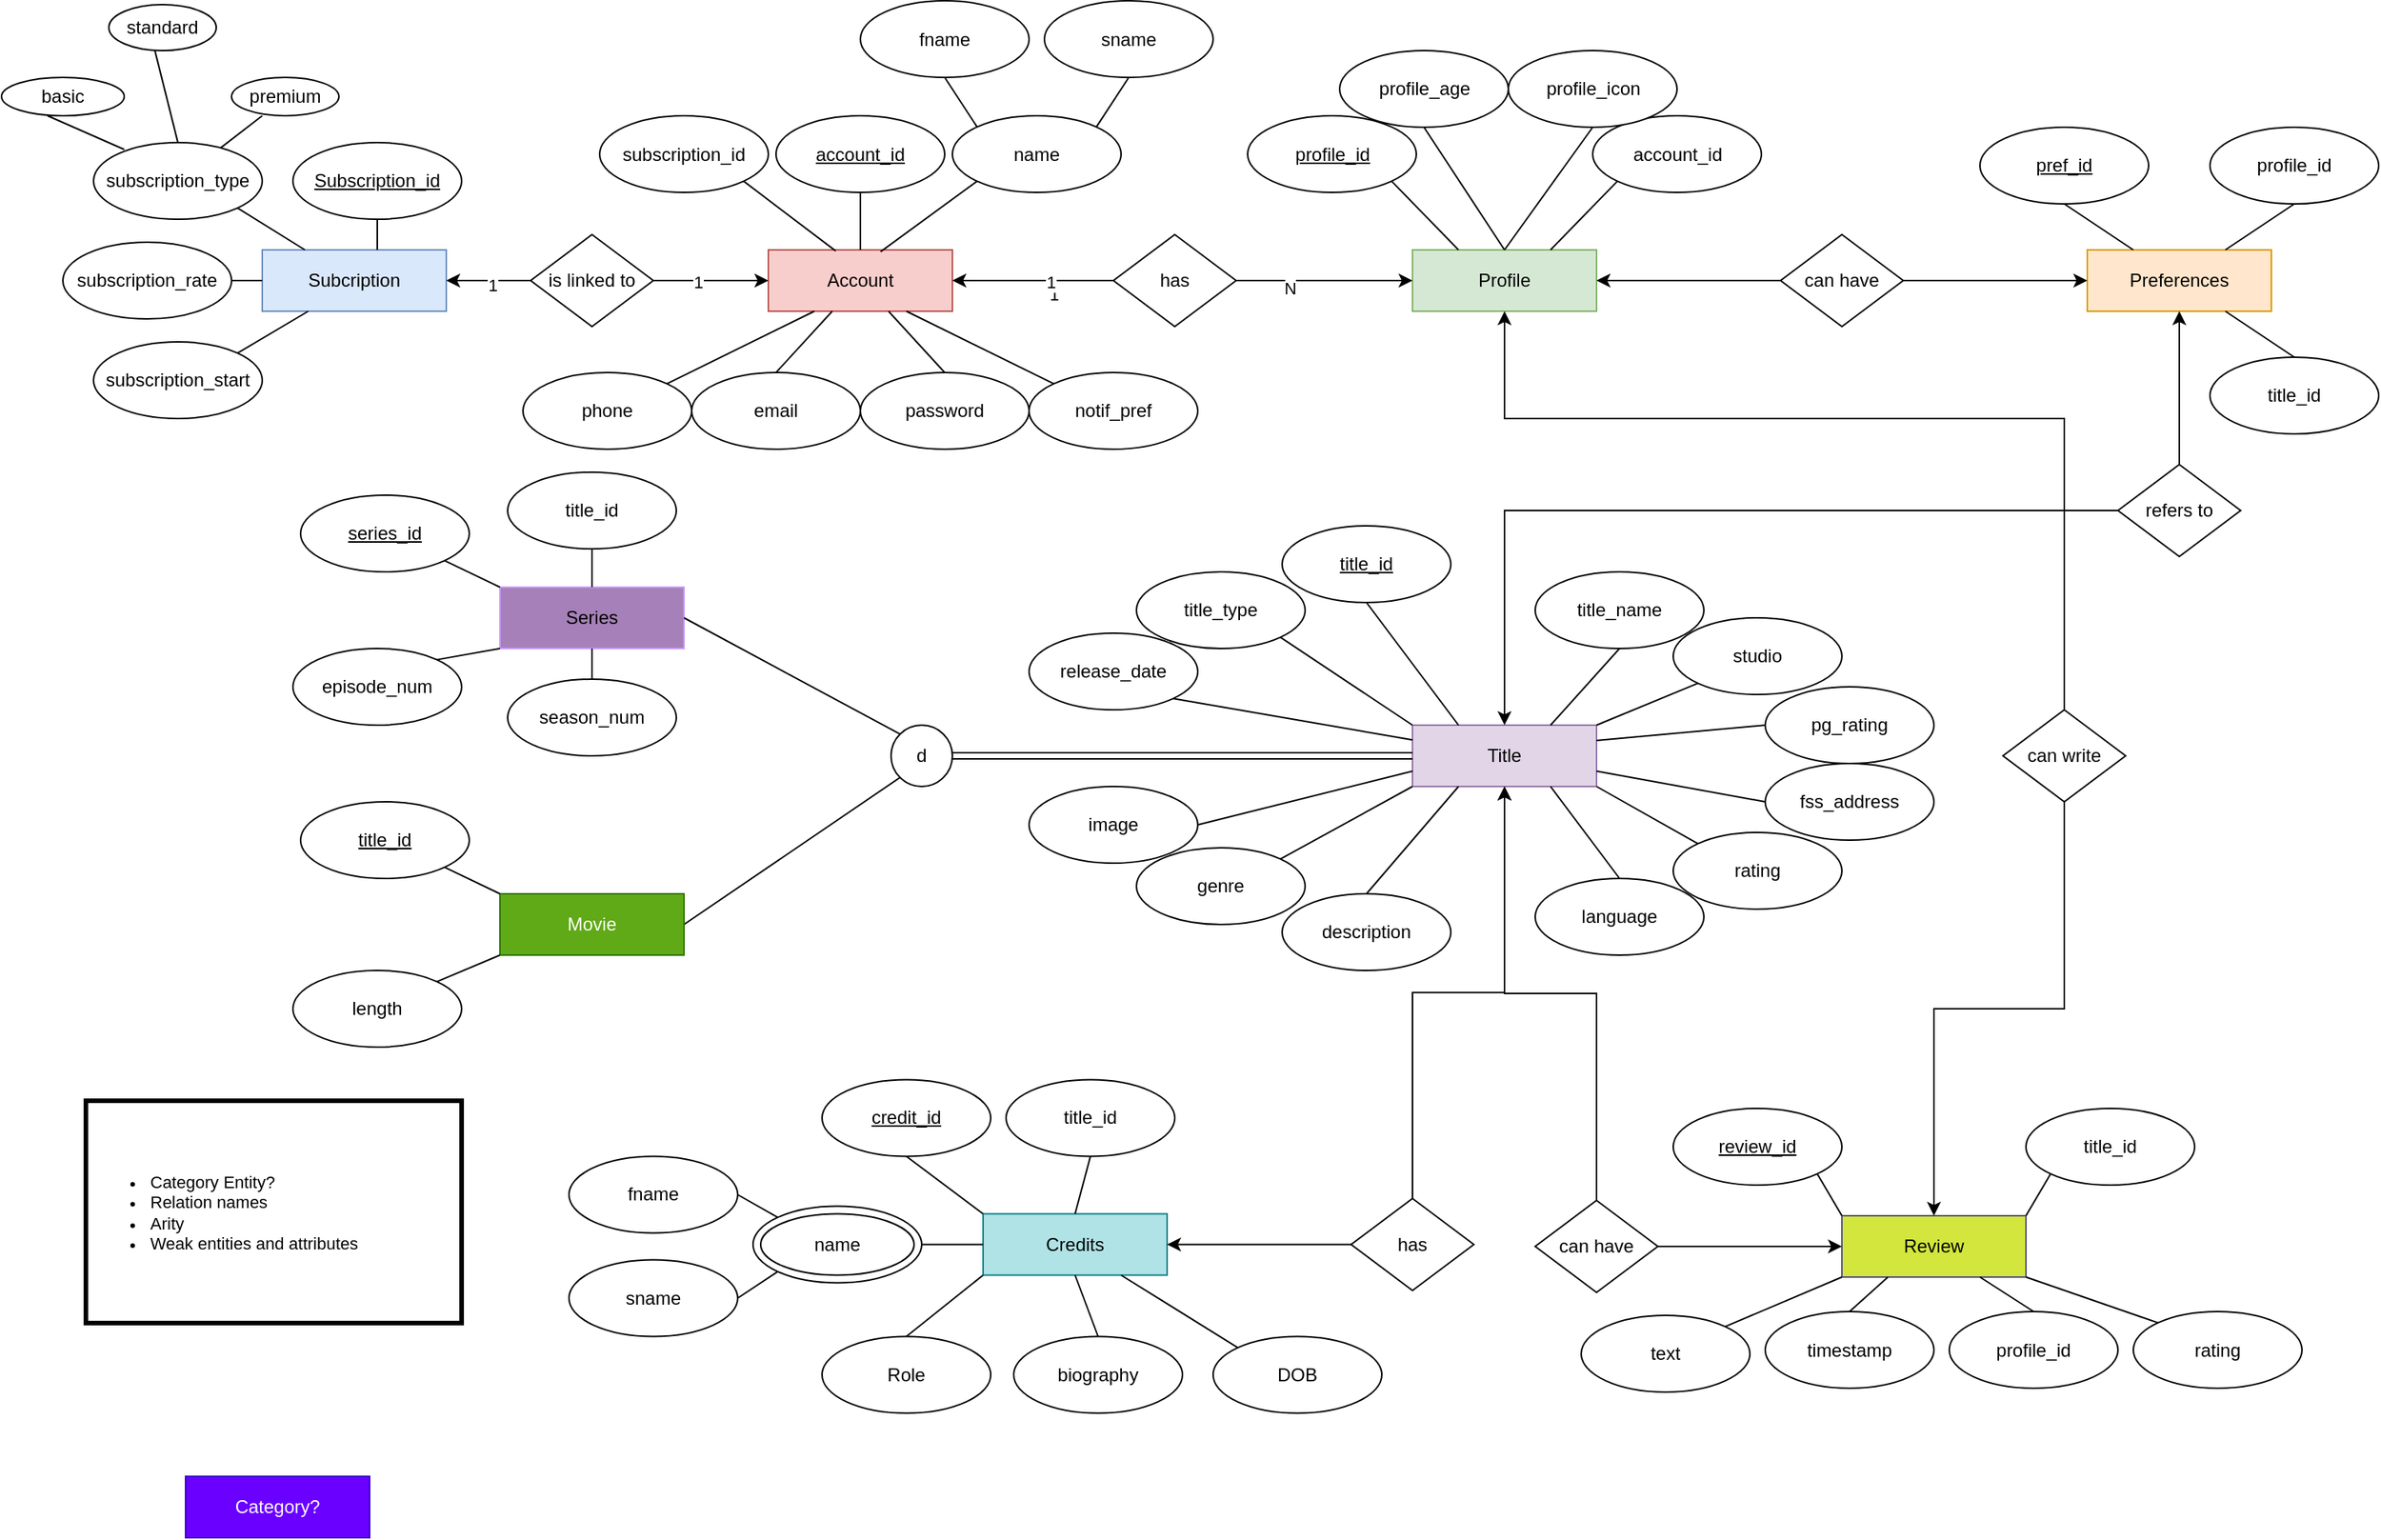 <mxfile version="24.4.0" type="github">
  <diagram id="R2lEEEUBdFMjLlhIrx00" name="Page-1">
    <mxGraphModel dx="2068" dy="892" grid="1" gridSize="10" guides="1" tooltips="1" connect="1" arrows="1" fold="1" page="1" pageScale="1" pageWidth="850" pageHeight="1100" math="0" shadow="0" extFonts="Permanent Marker^https://fonts.googleapis.com/css?family=Permanent+Marker">
      <root>
        <mxCell id="0" />
        <mxCell id="1" parent="0" />
        <mxCell id="BXfX2sPfwJoqlkLl3I13-1" value="Subcription" style="rounded=0;whiteSpace=wrap;html=1;fillColor=#dae8fc;strokeColor=#6c8ebf;" parent="1" vertex="1">
          <mxGeometry x="170" y="190" width="120" height="40" as="geometry" />
        </mxCell>
        <mxCell id="BXfX2sPfwJoqlkLl3I13-2" value="Account" style="rounded=0;whiteSpace=wrap;html=1;fillColor=#f8cecc;strokeColor=#b85450;" parent="1" vertex="1">
          <mxGeometry x="500" y="190" width="120" height="40" as="geometry" />
        </mxCell>
        <mxCell id="BXfX2sPfwJoqlkLl3I13-3" value="Profile" style="whiteSpace=wrap;html=1;fillColor=#d5e8d4;strokeColor=#82b366;" parent="1" vertex="1">
          <mxGeometry x="920" y="190" width="120" height="40" as="geometry" />
        </mxCell>
        <mxCell id="BXfX2sPfwJoqlkLl3I13-4" value="Preferences" style="whiteSpace=wrap;html=1;fillColor=#ffe6cc;strokeColor=#d79b00;" parent="1" vertex="1">
          <mxGeometry x="1360" y="190" width="120" height="40" as="geometry" />
        </mxCell>
        <mxCell id="BXfX2sPfwJoqlkLl3I13-5" value="Title" style="whiteSpace=wrap;html=1;fillColor=#e1d5e7;strokeColor=#9673a6;" parent="1" vertex="1">
          <mxGeometry x="920" y="500" width="120" height="40" as="geometry" />
        </mxCell>
        <mxCell id="ndwgXnCIKZq1DW0BV6WI-14" style="edgeStyle=none;rounded=0;orthogonalLoop=1;jettySize=auto;html=1;exitX=1;exitY=0.5;exitDx=0;exitDy=0;entryX=0;entryY=1;entryDx=0;entryDy=0;strokeColor=default;align=center;verticalAlign=middle;fontFamily=Helvetica;fontSize=11;fontColor=default;labelBackgroundColor=default;endArrow=none;endFill=0;" parent="1" source="BXfX2sPfwJoqlkLl3I13-6" target="ndwgXnCIKZq1DW0BV6WI-3" edge="1">
          <mxGeometry relative="1" as="geometry" />
        </mxCell>
        <mxCell id="BXfX2sPfwJoqlkLl3I13-6" value="Movie" style="whiteSpace=wrap;html=1;fillColor=#60a917;strokeColor=#2D7600;fontColor=#ffffff;" parent="1" vertex="1">
          <mxGeometry x="325" y="610" width="120" height="40" as="geometry" />
        </mxCell>
        <mxCell id="BXfX2sPfwJoqlkLl3I13-7" value="Series" style="whiteSpace=wrap;html=1;fillColor=#A680B8;strokeColor=#CC99FF;" parent="1" vertex="1">
          <mxGeometry x="325" y="410" width="120" height="40" as="geometry" />
        </mxCell>
        <mxCell id="BXfX2sPfwJoqlkLl3I13-8" value="&lt;u&gt;Subscription_id&lt;/u&gt;" style="ellipse;whiteSpace=wrap;html=1;" parent="1" vertex="1">
          <mxGeometry x="190" y="120" width="110" height="50" as="geometry" />
        </mxCell>
        <mxCell id="ndwgXnCIKZq1DW0BV6WI-19" style="edgeStyle=none;rounded=0;orthogonalLoop=1;jettySize=auto;html=1;exitX=1;exitY=1;exitDx=0;exitDy=0;strokeColor=default;align=center;verticalAlign=middle;fontFamily=Helvetica;fontSize=11;fontColor=default;labelBackgroundColor=default;endArrow=none;endFill=0;" parent="1" source="BXfX2sPfwJoqlkLl3I13-11" target="BXfX2sPfwJoqlkLl3I13-1" edge="1">
          <mxGeometry relative="1" as="geometry" />
        </mxCell>
        <mxCell id="BXfX2sPfwJoqlkLl3I13-11" value="subscription_type" style="ellipse;whiteSpace=wrap;html=1;" parent="1" vertex="1">
          <mxGeometry x="60" y="120" width="110" height="50" as="geometry" />
        </mxCell>
        <mxCell id="4RAcwE54EBoy_HI3zGKQ-59" style="edgeStyle=none;rounded=0;orthogonalLoop=1;jettySize=auto;html=1;exitX=0.5;exitY=1;exitDx=0;exitDy=0;entryX=0.5;entryY=0;entryDx=0;entryDy=0;strokeColor=default;align=center;verticalAlign=middle;fontFamily=Helvetica;fontSize=11;fontColor=default;labelBackgroundColor=default;endArrow=none;endFill=0;" parent="1" source="BXfX2sPfwJoqlkLl3I13-12" target="BXfX2sPfwJoqlkLl3I13-2" edge="1">
          <mxGeometry relative="1" as="geometry" />
        </mxCell>
        <mxCell id="BXfX2sPfwJoqlkLl3I13-12" value="&lt;u&gt;account_id&lt;/u&gt;" style="ellipse;whiteSpace=wrap;html=1;" parent="1" vertex="1">
          <mxGeometry x="505" y="102.5" width="110" height="50" as="geometry" />
        </mxCell>
        <mxCell id="BXfX2sPfwJoqlkLl3I13-13" value="name" style="ellipse;whiteSpace=wrap;html=1;" parent="1" vertex="1">
          <mxGeometry x="620" y="102.5" width="110" height="50" as="geometry" />
        </mxCell>
        <mxCell id="4RAcwE54EBoy_HI3zGKQ-55" style="edgeStyle=none;rounded=0;orthogonalLoop=1;jettySize=auto;html=1;exitX=0;exitY=0;exitDx=0;exitDy=0;entryX=0.75;entryY=1;entryDx=0;entryDy=0;strokeColor=default;align=center;verticalAlign=middle;fontFamily=Helvetica;fontSize=11;fontColor=default;labelBackgroundColor=default;endArrow=none;endFill=0;" parent="1" source="BXfX2sPfwJoqlkLl3I13-15" target="BXfX2sPfwJoqlkLl3I13-2" edge="1">
          <mxGeometry relative="1" as="geometry" />
        </mxCell>
        <mxCell id="BXfX2sPfwJoqlkLl3I13-15" value="notif_pref" style="ellipse;whiteSpace=wrap;html=1;" parent="1" vertex="1">
          <mxGeometry x="670" y="270" width="110" height="50" as="geometry" />
        </mxCell>
        <mxCell id="4RAcwE54EBoy_HI3zGKQ-56" style="edgeStyle=none;rounded=0;orthogonalLoop=1;jettySize=auto;html=1;exitX=0.5;exitY=0;exitDx=0;exitDy=0;strokeColor=default;align=center;verticalAlign=middle;fontFamily=Helvetica;fontSize=11;fontColor=default;labelBackgroundColor=default;endArrow=none;endFill=0;" parent="1" source="BXfX2sPfwJoqlkLl3I13-16" target="BXfX2sPfwJoqlkLl3I13-2" edge="1">
          <mxGeometry relative="1" as="geometry" />
        </mxCell>
        <mxCell id="BXfX2sPfwJoqlkLl3I13-16" value="password" style="ellipse;whiteSpace=wrap;html=1;" parent="1" vertex="1">
          <mxGeometry x="560" y="270" width="110" height="50" as="geometry" />
        </mxCell>
        <mxCell id="4RAcwE54EBoy_HI3zGKQ-54" style="edgeStyle=none;rounded=0;orthogonalLoop=1;jettySize=auto;html=1;exitX=0.5;exitY=0;exitDx=0;exitDy=0;strokeColor=default;align=center;verticalAlign=middle;fontFamily=Helvetica;fontSize=11;fontColor=default;labelBackgroundColor=default;endArrow=none;endFill=0;" parent="1" source="BXfX2sPfwJoqlkLl3I13-17" target="BXfX2sPfwJoqlkLl3I13-2" edge="1">
          <mxGeometry relative="1" as="geometry" />
        </mxCell>
        <mxCell id="BXfX2sPfwJoqlkLl3I13-17" value="email&lt;span style=&quot;color: rgba(0, 0, 0, 0); font-family: monospace; font-size: 0px; text-align: start; text-wrap: nowrap;&quot;&gt;%3CmxGraphModel%3E%3Croot%3E%3CmxCell%20id%3D%220%22%2F%3E%3CmxCell%20id%3D%221%22%20parent%3D%220%22%2F%3E%3CmxCell%20id%3D%222%22%20value%3D%22user_id%22%20style%3D%22ellipse%3BwhiteSpace%3Dwrap%3Bhtml%3D1%3B%22%20vertex%3D%221%22%20parent%3D%221%22%3E%3CmxGeometry%20x%3D%22300%22%20y%3D%22500%22%20width%3D%22110%22%20height%3D%2250%22%20as%3D%22geometry%22%2F%3E%3C%2FmxCell%3E%3C%2Froot%3E%3C%2FmxGraphModel%3E&lt;/span&gt;&lt;span style=&quot;color: rgba(0, 0, 0, 0); font-family: monospace; font-size: 0px; text-align: start; text-wrap: nowrap;&quot;&gt;%3CmxGraphModel%3E%3Croot%3E%3CmxCell%20id%3D%220%22%2F%3E%3CmxCell%20id%3D%221%22%20parent%3D%220%22%2F%3E%3CmxCell%20id%3D%222%22%20value%3D%22user_id%22%20style%3D%22ellipse%3BwhiteSpace%3Dwrap%3Bhtml%3D1%3B%22%20vertex%3D%221%22%20parent%3D%221%22%3E%3CmxGeometry%20x%3D%22300%22%20y%3D%22500%22%20width%3D%22110%22%20height%3D%2250%22%20as%3D%22geometry%22%2F%3E%3C%2FmxCell%3E%3C%2Froot%3E%3C%2FmxGraphModel%3E&lt;/span&gt;" style="ellipse;whiteSpace=wrap;html=1;" parent="1" vertex="1">
          <mxGeometry x="450" y="270" width="110" height="50" as="geometry" />
        </mxCell>
        <mxCell id="4RAcwE54EBoy_HI3zGKQ-53" style="rounded=0;orthogonalLoop=1;jettySize=auto;html=1;exitX=1;exitY=0;exitDx=0;exitDy=0;entryX=0.25;entryY=1;entryDx=0;entryDy=0;endArrow=none;endFill=0;" parent="1" source="BXfX2sPfwJoqlkLl3I13-18" target="BXfX2sPfwJoqlkLl3I13-2" edge="1">
          <mxGeometry relative="1" as="geometry" />
        </mxCell>
        <mxCell id="BXfX2sPfwJoqlkLl3I13-18" value="phone" style="ellipse;whiteSpace=wrap;html=1;" parent="1" vertex="1">
          <mxGeometry x="340" y="270" width="110" height="50" as="geometry" />
        </mxCell>
        <mxCell id="BXfX2sPfwJoqlkLl3I13-19" value="subscription_id" style="ellipse;whiteSpace=wrap;html=1;" parent="1" vertex="1">
          <mxGeometry x="390" y="102.5" width="110" height="50" as="geometry" />
        </mxCell>
        <mxCell id="4RAcwE54EBoy_HI3zGKQ-62" style="edgeStyle=none;rounded=0;orthogonalLoop=1;jettySize=auto;html=1;exitX=0.5;exitY=1;exitDx=0;exitDy=0;entryX=0;entryY=0;entryDx=0;entryDy=0;strokeColor=default;align=center;verticalAlign=middle;fontFamily=Helvetica;fontSize=11;fontColor=default;labelBackgroundColor=default;endArrow=none;endFill=0;" parent="1" source="BXfX2sPfwJoqlkLl3I13-20" target="BXfX2sPfwJoqlkLl3I13-13" edge="1">
          <mxGeometry relative="1" as="geometry" />
        </mxCell>
        <mxCell id="BXfX2sPfwJoqlkLl3I13-20" value="fname" style="ellipse;whiteSpace=wrap;html=1;" parent="1" vertex="1">
          <mxGeometry x="560" y="27.5" width="110" height="50" as="geometry" />
        </mxCell>
        <mxCell id="4RAcwE54EBoy_HI3zGKQ-63" style="edgeStyle=none;rounded=0;orthogonalLoop=1;jettySize=auto;html=1;exitX=0.5;exitY=1;exitDx=0;exitDy=0;entryX=1;entryY=0;entryDx=0;entryDy=0;strokeColor=default;align=center;verticalAlign=middle;fontFamily=Helvetica;fontSize=11;fontColor=default;labelBackgroundColor=default;endArrow=none;endFill=0;" parent="1" source="BXfX2sPfwJoqlkLl3I13-21" target="BXfX2sPfwJoqlkLl3I13-13" edge="1">
          <mxGeometry relative="1" as="geometry" />
        </mxCell>
        <mxCell id="BXfX2sPfwJoqlkLl3I13-21" value="sname" style="ellipse;whiteSpace=wrap;html=1;" parent="1" vertex="1">
          <mxGeometry x="680" y="27.5" width="110" height="50" as="geometry" />
        </mxCell>
        <mxCell id="4RAcwE54EBoy_HI3zGKQ-67" style="edgeStyle=none;rounded=0;orthogonalLoop=1;jettySize=auto;html=1;exitX=0;exitY=1;exitDx=0;exitDy=0;entryX=0.75;entryY=0;entryDx=0;entryDy=0;strokeColor=default;align=center;verticalAlign=middle;fontFamily=Helvetica;fontSize=11;fontColor=default;labelBackgroundColor=default;endArrow=none;endFill=0;" parent="1" source="BXfX2sPfwJoqlkLl3I13-22" target="BXfX2sPfwJoqlkLl3I13-3" edge="1">
          <mxGeometry relative="1" as="geometry" />
        </mxCell>
        <mxCell id="BXfX2sPfwJoqlkLl3I13-22" value="account_id" style="ellipse;whiteSpace=wrap;html=1;" parent="1" vertex="1">
          <mxGeometry x="1037.5" y="102.5" width="110" height="50" as="geometry" />
        </mxCell>
        <mxCell id="4RAcwE54EBoy_HI3zGKQ-64" style="edgeStyle=none;rounded=0;orthogonalLoop=1;jettySize=auto;html=1;exitX=1;exitY=1;exitDx=0;exitDy=0;entryX=0.25;entryY=0;entryDx=0;entryDy=0;strokeColor=default;align=center;verticalAlign=middle;fontFamily=Helvetica;fontSize=11;fontColor=default;labelBackgroundColor=default;endArrow=none;endFill=0;" parent="1" source="BXfX2sPfwJoqlkLl3I13-23" target="BXfX2sPfwJoqlkLl3I13-3" edge="1">
          <mxGeometry relative="1" as="geometry" />
        </mxCell>
        <mxCell id="BXfX2sPfwJoqlkLl3I13-23" value="&lt;u&gt;profile_id&lt;/u&gt;" style="ellipse;whiteSpace=wrap;html=1;" parent="1" vertex="1">
          <mxGeometry x="812.5" y="102.5" width="110" height="50" as="geometry" />
        </mxCell>
        <mxCell id="4RAcwE54EBoy_HI3zGKQ-66" style="edgeStyle=none;rounded=0;orthogonalLoop=1;jettySize=auto;html=1;exitX=0.5;exitY=1;exitDx=0;exitDy=0;entryX=0.5;entryY=0;entryDx=0;entryDy=0;strokeColor=default;align=center;verticalAlign=middle;fontFamily=Helvetica;fontSize=11;fontColor=default;labelBackgroundColor=default;endArrow=none;endFill=0;" parent="1" source="BXfX2sPfwJoqlkLl3I13-25" target="BXfX2sPfwJoqlkLl3I13-3" edge="1">
          <mxGeometry relative="1" as="geometry" />
        </mxCell>
        <mxCell id="BXfX2sPfwJoqlkLl3I13-25" value="profile_icon" style="ellipse;whiteSpace=wrap;html=1;" parent="1" vertex="1">
          <mxGeometry x="982.5" y="60" width="110" height="50" as="geometry" />
        </mxCell>
        <mxCell id="4RAcwE54EBoy_HI3zGKQ-65" style="edgeStyle=none;rounded=0;orthogonalLoop=1;jettySize=auto;html=1;exitX=0.5;exitY=1;exitDx=0;exitDy=0;entryX=0.5;entryY=0;entryDx=0;entryDy=0;strokeColor=default;align=center;verticalAlign=middle;fontFamily=Helvetica;fontSize=11;fontColor=default;labelBackgroundColor=default;endArrow=none;endFill=0;" parent="1" source="BXfX2sPfwJoqlkLl3I13-26" target="BXfX2sPfwJoqlkLl3I13-3" edge="1">
          <mxGeometry relative="1" as="geometry" />
        </mxCell>
        <mxCell id="BXfX2sPfwJoqlkLl3I13-26" value="profile_age" style="ellipse;whiteSpace=wrap;html=1;" parent="1" vertex="1">
          <mxGeometry x="872.5" y="60" width="110" height="50" as="geometry" />
        </mxCell>
        <mxCell id="4RAcwE54EBoy_HI3zGKQ-78" style="edgeStyle=none;rounded=0;orthogonalLoop=1;jettySize=auto;html=1;exitX=0.5;exitY=1;exitDx=0;exitDy=0;entryX=0.25;entryY=0;entryDx=0;entryDy=0;strokeColor=default;align=center;verticalAlign=middle;fontFamily=Helvetica;fontSize=11;fontColor=default;labelBackgroundColor=default;endArrow=none;endFill=0;" parent="1" source="BXfX2sPfwJoqlkLl3I13-27" target="BXfX2sPfwJoqlkLl3I13-5" edge="1">
          <mxGeometry relative="1" as="geometry" />
        </mxCell>
        <mxCell id="BXfX2sPfwJoqlkLl3I13-27" value="&lt;u&gt;title_id&lt;/u&gt;" style="ellipse;whiteSpace=wrap;html=1;" parent="1" vertex="1">
          <mxGeometry x="835" y="370" width="110" height="50" as="geometry" />
        </mxCell>
        <mxCell id="4RAcwE54EBoy_HI3zGKQ-84" style="edgeStyle=none;rounded=0;orthogonalLoop=1;jettySize=auto;html=1;exitX=0.5;exitY=1;exitDx=0;exitDy=0;entryX=0.75;entryY=0;entryDx=0;entryDy=0;strokeColor=default;align=center;verticalAlign=middle;fontFamily=Helvetica;fontSize=11;fontColor=default;labelBackgroundColor=default;endArrow=none;endFill=0;" parent="1" source="BXfX2sPfwJoqlkLl3I13-28" target="BXfX2sPfwJoqlkLl3I13-5" edge="1">
          <mxGeometry relative="1" as="geometry" />
        </mxCell>
        <mxCell id="BXfX2sPfwJoqlkLl3I13-28" value="title_name" style="ellipse;whiteSpace=wrap;html=1;" parent="1" vertex="1">
          <mxGeometry x="1000" y="400" width="110" height="50" as="geometry" />
        </mxCell>
        <mxCell id="4RAcwE54EBoy_HI3zGKQ-82" style="edgeStyle=none;rounded=0;orthogonalLoop=1;jettySize=auto;html=1;exitX=1;exitY=0;exitDx=0;exitDy=0;entryX=0;entryY=1;entryDx=0;entryDy=0;strokeColor=default;align=center;verticalAlign=middle;fontFamily=Helvetica;fontSize=11;fontColor=default;labelBackgroundColor=default;endArrow=none;endFill=0;" parent="1" source="BXfX2sPfwJoqlkLl3I13-29" target="BXfX2sPfwJoqlkLl3I13-5" edge="1">
          <mxGeometry relative="1" as="geometry" />
        </mxCell>
        <mxCell id="BXfX2sPfwJoqlkLl3I13-29" value="genre" style="ellipse;whiteSpace=wrap;html=1;" parent="1" vertex="1">
          <mxGeometry x="740" y="580" width="110" height="50" as="geometry" />
        </mxCell>
        <mxCell id="4RAcwE54EBoy_HI3zGKQ-85" style="edgeStyle=none;rounded=0;orthogonalLoop=1;jettySize=auto;html=1;exitX=0;exitY=1;exitDx=0;exitDy=0;entryX=1;entryY=0;entryDx=0;entryDy=0;strokeColor=default;align=center;verticalAlign=middle;fontFamily=Helvetica;fontSize=11;fontColor=default;labelBackgroundColor=default;endArrow=none;endFill=0;" parent="1" source="BXfX2sPfwJoqlkLl3I13-30" target="BXfX2sPfwJoqlkLl3I13-5" edge="1">
          <mxGeometry relative="1" as="geometry" />
        </mxCell>
        <mxCell id="BXfX2sPfwJoqlkLl3I13-30" value="studio" style="ellipse;whiteSpace=wrap;html=1;" parent="1" vertex="1">
          <mxGeometry x="1090" y="430" width="110" height="50" as="geometry" />
        </mxCell>
        <mxCell id="4RAcwE54EBoy_HI3zGKQ-89" style="edgeStyle=none;rounded=0;orthogonalLoop=1;jettySize=auto;html=1;exitX=0.5;exitY=0;exitDx=0;exitDy=0;entryX=0.75;entryY=1;entryDx=0;entryDy=0;strokeColor=default;align=center;verticalAlign=middle;fontFamily=Helvetica;fontSize=11;fontColor=default;labelBackgroundColor=default;endArrow=none;endFill=0;" parent="1" source="BXfX2sPfwJoqlkLl3I13-31" target="BXfX2sPfwJoqlkLl3I13-5" edge="1">
          <mxGeometry relative="1" as="geometry" />
        </mxCell>
        <mxCell id="BXfX2sPfwJoqlkLl3I13-31" value="language" style="ellipse;whiteSpace=wrap;html=1;" parent="1" vertex="1">
          <mxGeometry x="1000" y="600" width="110" height="50" as="geometry" />
        </mxCell>
        <mxCell id="4RAcwE54EBoy_HI3zGKQ-86" style="edgeStyle=none;rounded=0;orthogonalLoop=1;jettySize=auto;html=1;exitX=0;exitY=0.5;exitDx=0;exitDy=0;entryX=1;entryY=0.25;entryDx=0;entryDy=0;strokeColor=default;align=center;verticalAlign=middle;fontFamily=Helvetica;fontSize=11;fontColor=default;labelBackgroundColor=default;endArrow=none;endFill=0;" parent="1" source="BXfX2sPfwJoqlkLl3I13-32" target="BXfX2sPfwJoqlkLl3I13-5" edge="1">
          <mxGeometry relative="1" as="geometry" />
        </mxCell>
        <mxCell id="BXfX2sPfwJoqlkLl3I13-32" value="pg_rating" style="ellipse;whiteSpace=wrap;html=1;" parent="1" vertex="1">
          <mxGeometry x="1150" y="475" width="110" height="50" as="geometry" />
        </mxCell>
        <mxCell id="4RAcwE54EBoy_HI3zGKQ-81" style="edgeStyle=none;rounded=0;orthogonalLoop=1;jettySize=auto;html=1;exitX=1;exitY=0.5;exitDx=0;exitDy=0;entryX=0;entryY=0.75;entryDx=0;entryDy=0;strokeColor=default;align=center;verticalAlign=middle;fontFamily=Helvetica;fontSize=11;fontColor=default;labelBackgroundColor=default;endArrow=none;endFill=0;" parent="1" source="BXfX2sPfwJoqlkLl3I13-33" target="BXfX2sPfwJoqlkLl3I13-5" edge="1">
          <mxGeometry relative="1" as="geometry" />
        </mxCell>
        <mxCell id="BXfX2sPfwJoqlkLl3I13-33" value="image" style="ellipse;whiteSpace=wrap;html=1;" parent="1" vertex="1">
          <mxGeometry x="670" y="540" width="110" height="50" as="geometry" />
        </mxCell>
        <mxCell id="4RAcwE54EBoy_HI3zGKQ-83" style="edgeStyle=none;rounded=0;orthogonalLoop=1;jettySize=auto;html=1;exitX=0.5;exitY=0;exitDx=0;exitDy=0;entryX=0.25;entryY=1;entryDx=0;entryDy=0;strokeColor=default;align=center;verticalAlign=middle;fontFamily=Helvetica;fontSize=11;fontColor=default;labelBackgroundColor=default;endArrow=none;endFill=0;" parent="1" source="BXfX2sPfwJoqlkLl3I13-34" target="BXfX2sPfwJoqlkLl3I13-5" edge="1">
          <mxGeometry relative="1" as="geometry" />
        </mxCell>
        <mxCell id="BXfX2sPfwJoqlkLl3I13-34" value="description" style="ellipse;whiteSpace=wrap;html=1;" parent="1" vertex="1">
          <mxGeometry x="835" y="610" width="110" height="50" as="geometry" />
        </mxCell>
        <mxCell id="4RAcwE54EBoy_HI3zGKQ-88" style="edgeStyle=none;rounded=0;orthogonalLoop=1;jettySize=auto;html=1;exitX=0;exitY=0;exitDx=0;exitDy=0;entryX=1;entryY=1;entryDx=0;entryDy=0;strokeColor=default;align=center;verticalAlign=middle;fontFamily=Helvetica;fontSize=11;fontColor=default;labelBackgroundColor=default;endArrow=none;endFill=0;" parent="1" source="BXfX2sPfwJoqlkLl3I13-35" target="BXfX2sPfwJoqlkLl3I13-5" edge="1">
          <mxGeometry relative="1" as="geometry" />
        </mxCell>
        <mxCell id="BXfX2sPfwJoqlkLl3I13-35" value="rating" style="ellipse;whiteSpace=wrap;html=1;" parent="1" vertex="1">
          <mxGeometry x="1090" y="570" width="110" height="50" as="geometry" />
        </mxCell>
        <mxCell id="4RAcwE54EBoy_HI3zGKQ-80" style="edgeStyle=none;rounded=0;orthogonalLoop=1;jettySize=auto;html=1;exitX=1;exitY=1;exitDx=0;exitDy=0;strokeColor=default;align=center;verticalAlign=middle;fontFamily=Helvetica;fontSize=11;fontColor=default;labelBackgroundColor=default;endArrow=none;endFill=0;" parent="1" source="BXfX2sPfwJoqlkLl3I13-36" target="BXfX2sPfwJoqlkLl3I13-5" edge="1">
          <mxGeometry relative="1" as="geometry" />
        </mxCell>
        <mxCell id="BXfX2sPfwJoqlkLl3I13-36" value="release_date" style="ellipse;whiteSpace=wrap;html=1;" parent="1" vertex="1">
          <mxGeometry x="670" y="440" width="110" height="50" as="geometry" />
        </mxCell>
        <mxCell id="4RAcwE54EBoy_HI3zGKQ-79" style="edgeStyle=none;rounded=0;orthogonalLoop=1;jettySize=auto;html=1;exitX=1;exitY=1;exitDx=0;exitDy=0;entryX=0;entryY=0;entryDx=0;entryDy=0;strokeColor=default;align=center;verticalAlign=middle;fontFamily=Helvetica;fontSize=11;fontColor=default;labelBackgroundColor=default;endArrow=none;endFill=0;" parent="1" source="BXfX2sPfwJoqlkLl3I13-37" target="BXfX2sPfwJoqlkLl3I13-5" edge="1">
          <mxGeometry relative="1" as="geometry" />
        </mxCell>
        <mxCell id="BXfX2sPfwJoqlkLl3I13-37" value="title_type" style="ellipse;whiteSpace=wrap;html=1;" parent="1" vertex="1">
          <mxGeometry x="740" y="400" width="110" height="50" as="geometry" />
        </mxCell>
        <mxCell id="4RAcwE54EBoy_HI3zGKQ-69" style="edgeStyle=none;rounded=0;orthogonalLoop=1;jettySize=auto;html=1;exitX=0.5;exitY=1;exitDx=0;exitDy=0;entryX=0.75;entryY=0;entryDx=0;entryDy=0;strokeColor=default;align=center;verticalAlign=middle;fontFamily=Helvetica;fontSize=11;fontColor=default;labelBackgroundColor=default;endArrow=none;endFill=0;" parent="1" source="BXfX2sPfwJoqlkLl3I13-38" target="BXfX2sPfwJoqlkLl3I13-4" edge="1">
          <mxGeometry relative="1" as="geometry" />
        </mxCell>
        <mxCell id="BXfX2sPfwJoqlkLl3I13-38" value="profile_id" style="ellipse;whiteSpace=wrap;html=1;" parent="1" vertex="1">
          <mxGeometry x="1440" y="110" width="110" height="50" as="geometry" />
        </mxCell>
        <mxCell id="4RAcwE54EBoy_HI3zGKQ-68" style="edgeStyle=none;rounded=0;orthogonalLoop=1;jettySize=auto;html=1;exitX=0.5;exitY=1;exitDx=0;exitDy=0;entryX=0.25;entryY=0;entryDx=0;entryDy=0;strokeColor=default;align=center;verticalAlign=middle;fontFamily=Helvetica;fontSize=11;fontColor=default;labelBackgroundColor=default;endArrow=none;endFill=0;" parent="1" source="BXfX2sPfwJoqlkLl3I13-39" target="BXfX2sPfwJoqlkLl3I13-4" edge="1">
          <mxGeometry relative="1" as="geometry" />
        </mxCell>
        <mxCell id="BXfX2sPfwJoqlkLl3I13-39" value="&lt;u&gt;pref_id&lt;/u&gt;" style="ellipse;whiteSpace=wrap;html=1;" parent="1" vertex="1">
          <mxGeometry x="1290" y="110" width="110" height="50" as="geometry" />
        </mxCell>
        <mxCell id="4RAcwE54EBoy_HI3zGKQ-107" style="edgeStyle=none;rounded=0;orthogonalLoop=1;jettySize=auto;html=1;exitX=0.5;exitY=0;exitDx=0;exitDy=0;entryX=0.75;entryY=1;entryDx=0;entryDy=0;strokeColor=default;align=center;verticalAlign=middle;fontFamily=Helvetica;fontSize=11;fontColor=default;labelBackgroundColor=default;endArrow=none;endFill=0;" parent="1" source="BXfX2sPfwJoqlkLl3I13-40" target="BXfX2sPfwJoqlkLl3I13-4" edge="1">
          <mxGeometry relative="1" as="geometry" />
        </mxCell>
        <mxCell id="BXfX2sPfwJoqlkLl3I13-40" value="title_id" style="ellipse;whiteSpace=wrap;html=1;" parent="1" vertex="1">
          <mxGeometry x="1440" y="260" width="110" height="50" as="geometry" />
        </mxCell>
        <mxCell id="BXfX2sPfwJoqlkLl3I13-41" value="Credits" style="whiteSpace=wrap;html=1;fillColor=#b0e3e6;strokeColor=#0e8088;" parent="1" vertex="1">
          <mxGeometry x="640" y="818.75" width="120" height="40" as="geometry" />
        </mxCell>
        <mxCell id="4RAcwE54EBoy_HI3zGKQ-95" style="edgeStyle=none;rounded=0;orthogonalLoop=1;jettySize=auto;html=1;exitX=0.5;exitY=1;exitDx=0;exitDy=0;entryX=0;entryY=0;entryDx=0;entryDy=0;strokeColor=default;align=center;verticalAlign=middle;fontFamily=Helvetica;fontSize=11;fontColor=default;labelBackgroundColor=default;endArrow=none;endFill=0;" parent="1" source="BXfX2sPfwJoqlkLl3I13-42" target="BXfX2sPfwJoqlkLl3I13-41" edge="1">
          <mxGeometry relative="1" as="geometry" />
        </mxCell>
        <mxCell id="BXfX2sPfwJoqlkLl3I13-42" value="&lt;u&gt;credit_id&lt;/u&gt;" style="ellipse;whiteSpace=wrap;html=1;" parent="1" vertex="1">
          <mxGeometry x="535" y="731.25" width="110" height="50" as="geometry" />
        </mxCell>
        <mxCell id="4RAcwE54EBoy_HI3zGKQ-96" style="edgeStyle=none;rounded=0;orthogonalLoop=1;jettySize=auto;html=1;exitX=0.5;exitY=1;exitDx=0;exitDy=0;entryX=0.5;entryY=0;entryDx=0;entryDy=0;strokeColor=default;align=center;verticalAlign=middle;fontFamily=Helvetica;fontSize=11;fontColor=default;labelBackgroundColor=default;endArrow=none;endFill=0;" parent="1" source="BXfX2sPfwJoqlkLl3I13-43" target="BXfX2sPfwJoqlkLl3I13-41" edge="1">
          <mxGeometry relative="1" as="geometry" />
        </mxCell>
        <mxCell id="BXfX2sPfwJoqlkLl3I13-43" value="title_id" style="ellipse;whiteSpace=wrap;html=1;" parent="1" vertex="1">
          <mxGeometry x="655" y="731.25" width="110" height="50" as="geometry" />
        </mxCell>
        <mxCell id="4RAcwE54EBoy_HI3zGKQ-98" style="edgeStyle=none;rounded=0;orthogonalLoop=1;jettySize=auto;html=1;exitX=0.5;exitY=0;exitDx=0;exitDy=0;entryX=0.5;entryY=1;entryDx=0;entryDy=0;strokeColor=default;align=center;verticalAlign=middle;fontFamily=Helvetica;fontSize=11;fontColor=default;labelBackgroundColor=default;endArrow=none;endFill=0;" parent="1" source="BXfX2sPfwJoqlkLl3I13-44" target="BXfX2sPfwJoqlkLl3I13-41" edge="1">
          <mxGeometry relative="1" as="geometry" />
        </mxCell>
        <mxCell id="BXfX2sPfwJoqlkLl3I13-44" value="biography" style="ellipse;whiteSpace=wrap;html=1;" parent="1" vertex="1">
          <mxGeometry x="660" y="898.75" width="110" height="50" as="geometry" />
        </mxCell>
        <mxCell id="4RAcwE54EBoy_HI3zGKQ-97" style="edgeStyle=none;rounded=0;orthogonalLoop=1;jettySize=auto;html=1;exitX=0.5;exitY=0;exitDx=0;exitDy=0;entryX=0;entryY=1;entryDx=0;entryDy=0;strokeColor=default;align=center;verticalAlign=middle;fontFamily=Helvetica;fontSize=11;fontColor=default;labelBackgroundColor=default;endArrow=none;endFill=0;" parent="1" source="BXfX2sPfwJoqlkLl3I13-45" target="BXfX2sPfwJoqlkLl3I13-41" edge="1">
          <mxGeometry relative="1" as="geometry" />
        </mxCell>
        <mxCell id="BXfX2sPfwJoqlkLl3I13-45" value="Role" style="ellipse;whiteSpace=wrap;html=1;" parent="1" vertex="1">
          <mxGeometry x="535" y="898.75" width="110" height="50" as="geometry" />
        </mxCell>
        <mxCell id="4RAcwE54EBoy_HI3zGKQ-99" style="edgeStyle=none;rounded=0;orthogonalLoop=1;jettySize=auto;html=1;exitX=0;exitY=0;exitDx=0;exitDy=0;entryX=0.75;entryY=1;entryDx=0;entryDy=0;strokeColor=default;align=center;verticalAlign=middle;fontFamily=Helvetica;fontSize=11;fontColor=default;labelBackgroundColor=default;endArrow=none;endFill=0;" parent="1" source="BXfX2sPfwJoqlkLl3I13-46" target="BXfX2sPfwJoqlkLl3I13-41" edge="1">
          <mxGeometry relative="1" as="geometry" />
        </mxCell>
        <mxCell id="BXfX2sPfwJoqlkLl3I13-46" value="DOB" style="ellipse;whiteSpace=wrap;html=1;" parent="1" vertex="1">
          <mxGeometry x="790" y="898.75" width="110" height="50" as="geometry" />
        </mxCell>
        <mxCell id="4RAcwE54EBoy_HI3zGKQ-94" style="edgeStyle=none;rounded=0;orthogonalLoop=1;jettySize=auto;html=1;exitX=1;exitY=0.5;exitDx=0;exitDy=0;entryX=0;entryY=0.5;entryDx=0;entryDy=0;strokeColor=default;align=center;verticalAlign=middle;fontFamily=Helvetica;fontSize=11;fontColor=default;labelBackgroundColor=default;endArrow=none;endFill=0;" parent="1" source="BXfX2sPfwJoqlkLl3I13-51" target="BXfX2sPfwJoqlkLl3I13-41" edge="1">
          <mxGeometry relative="1" as="geometry" />
        </mxCell>
        <mxCell id="BXfX2sPfwJoqlkLl3I13-51" value="" style="ellipse;whiteSpace=wrap;html=1;" parent="1" vertex="1">
          <mxGeometry x="490" y="813.75" width="110" height="50" as="geometry" />
        </mxCell>
        <mxCell id="BXfX2sPfwJoqlkLl3I13-52" value="name" style="ellipse;whiteSpace=wrap;html=1;" parent="1" vertex="1">
          <mxGeometry x="495" y="818.75" width="100" height="40" as="geometry" />
        </mxCell>
        <mxCell id="4RAcwE54EBoy_HI3zGKQ-92" style="edgeStyle=none;rounded=0;orthogonalLoop=1;jettySize=auto;html=1;exitX=1;exitY=0.5;exitDx=0;exitDy=0;entryX=0;entryY=0;entryDx=0;entryDy=0;strokeColor=default;align=center;verticalAlign=middle;fontFamily=Helvetica;fontSize=11;fontColor=default;labelBackgroundColor=default;endArrow=none;endFill=0;" parent="1" source="BXfX2sPfwJoqlkLl3I13-53" target="BXfX2sPfwJoqlkLl3I13-51" edge="1">
          <mxGeometry relative="1" as="geometry" />
        </mxCell>
        <mxCell id="BXfX2sPfwJoqlkLl3I13-53" value="fname" style="ellipse;whiteSpace=wrap;html=1;" parent="1" vertex="1">
          <mxGeometry x="370" y="781.25" width="110" height="50" as="geometry" />
        </mxCell>
        <mxCell id="4RAcwE54EBoy_HI3zGKQ-93" style="edgeStyle=none;rounded=0;orthogonalLoop=1;jettySize=auto;html=1;exitX=1;exitY=0.5;exitDx=0;exitDy=0;entryX=0;entryY=1;entryDx=0;entryDy=0;strokeColor=default;align=center;verticalAlign=middle;fontFamily=Helvetica;fontSize=11;fontColor=default;labelBackgroundColor=default;endArrow=none;endFill=0;" parent="1" source="BXfX2sPfwJoqlkLl3I13-54" target="BXfX2sPfwJoqlkLl3I13-51" edge="1">
          <mxGeometry relative="1" as="geometry" />
        </mxCell>
        <mxCell id="BXfX2sPfwJoqlkLl3I13-54" value="sname" style="ellipse;whiteSpace=wrap;html=1;" parent="1" vertex="1">
          <mxGeometry x="370" y="848.75" width="110" height="50" as="geometry" />
        </mxCell>
        <mxCell id="BXfX2sPfwJoqlkLl3I13-55" value="Review" style="whiteSpace=wrap;html=1;fillColor=#d2e63d;strokeColor=#56517e;" parent="1" vertex="1">
          <mxGeometry x="1200" y="820" width="120" height="40" as="geometry" />
        </mxCell>
        <mxCell id="4RAcwE54EBoy_HI3zGKQ-101" style="edgeStyle=none;rounded=0;orthogonalLoop=1;jettySize=auto;html=1;exitX=1;exitY=1;exitDx=0;exitDy=0;entryX=0;entryY=0;entryDx=0;entryDy=0;strokeColor=default;align=center;verticalAlign=middle;fontFamily=Helvetica;fontSize=11;fontColor=default;labelBackgroundColor=default;endArrow=none;endFill=0;" parent="1" source="BXfX2sPfwJoqlkLl3I13-56" target="BXfX2sPfwJoqlkLl3I13-55" edge="1">
          <mxGeometry relative="1" as="geometry" />
        </mxCell>
        <mxCell id="BXfX2sPfwJoqlkLl3I13-56" value="&lt;u&gt;review_id&lt;/u&gt;" style="ellipse;whiteSpace=wrap;html=1;" parent="1" vertex="1">
          <mxGeometry x="1090" y="750" width="110" height="50" as="geometry" />
        </mxCell>
        <mxCell id="4RAcwE54EBoy_HI3zGKQ-103" style="edgeStyle=none;rounded=0;orthogonalLoop=1;jettySize=auto;html=1;exitX=0.5;exitY=0;exitDx=0;exitDy=0;entryX=0.25;entryY=1;entryDx=0;entryDy=0;strokeColor=default;align=center;verticalAlign=middle;fontFamily=Helvetica;fontSize=11;fontColor=default;labelBackgroundColor=default;endArrow=none;endFill=0;" parent="1" source="BXfX2sPfwJoqlkLl3I13-57" target="BXfX2sPfwJoqlkLl3I13-55" edge="1">
          <mxGeometry relative="1" as="geometry" />
        </mxCell>
        <mxCell id="BXfX2sPfwJoqlkLl3I13-57" value="timestamp" style="ellipse;whiteSpace=wrap;html=1;" parent="1" vertex="1">
          <mxGeometry x="1150" y="882.5" width="110" height="50" as="geometry" />
        </mxCell>
        <mxCell id="4RAcwE54EBoy_HI3zGKQ-104" style="edgeStyle=none;rounded=0;orthogonalLoop=1;jettySize=auto;html=1;exitX=0.5;exitY=0;exitDx=0;exitDy=0;entryX=0.75;entryY=1;entryDx=0;entryDy=0;strokeColor=default;align=center;verticalAlign=middle;fontFamily=Helvetica;fontSize=11;fontColor=default;labelBackgroundColor=default;endArrow=none;endFill=0;" parent="1" source="BXfX2sPfwJoqlkLl3I13-58" target="BXfX2sPfwJoqlkLl3I13-55" edge="1">
          <mxGeometry relative="1" as="geometry" />
        </mxCell>
        <mxCell id="BXfX2sPfwJoqlkLl3I13-58" value="profile_id" style="ellipse;whiteSpace=wrap;html=1;" parent="1" vertex="1">
          <mxGeometry x="1270" y="882.5" width="110" height="50" as="geometry" />
        </mxCell>
        <mxCell id="4RAcwE54EBoy_HI3zGKQ-100" style="edgeStyle=none;rounded=0;orthogonalLoop=1;jettySize=auto;html=1;exitX=0;exitY=1;exitDx=0;exitDy=0;entryX=1;entryY=0;entryDx=0;entryDy=0;strokeColor=default;align=center;verticalAlign=middle;fontFamily=Helvetica;fontSize=11;fontColor=default;labelBackgroundColor=default;endArrow=none;endFill=0;" parent="1" source="BXfX2sPfwJoqlkLl3I13-59" target="BXfX2sPfwJoqlkLl3I13-55" edge="1">
          <mxGeometry relative="1" as="geometry" />
        </mxCell>
        <mxCell id="BXfX2sPfwJoqlkLl3I13-59" value="title_id" style="ellipse;whiteSpace=wrap;html=1;" parent="1" vertex="1">
          <mxGeometry x="1320" y="750" width="110" height="50" as="geometry" />
        </mxCell>
        <mxCell id="4RAcwE54EBoy_HI3zGKQ-102" style="edgeStyle=none;rounded=0;orthogonalLoop=1;jettySize=auto;html=1;exitX=1;exitY=0;exitDx=0;exitDy=0;entryX=0;entryY=1;entryDx=0;entryDy=0;strokeColor=default;align=center;verticalAlign=middle;fontFamily=Helvetica;fontSize=11;fontColor=default;labelBackgroundColor=default;endArrow=none;endFill=0;" parent="1" source="BXfX2sPfwJoqlkLl3I13-60" target="BXfX2sPfwJoqlkLl3I13-55" edge="1">
          <mxGeometry relative="1" as="geometry" />
        </mxCell>
        <mxCell id="BXfX2sPfwJoqlkLl3I13-60" value="text" style="ellipse;whiteSpace=wrap;html=1;" parent="1" vertex="1">
          <mxGeometry x="1030" y="885" width="110" height="50" as="geometry" />
        </mxCell>
        <mxCell id="4RAcwE54EBoy_HI3zGKQ-105" style="edgeStyle=none;rounded=0;orthogonalLoop=1;jettySize=auto;html=1;exitX=0;exitY=0;exitDx=0;exitDy=0;entryX=1;entryY=1;entryDx=0;entryDy=0;strokeColor=default;align=center;verticalAlign=middle;fontFamily=Helvetica;fontSize=11;fontColor=default;labelBackgroundColor=default;endArrow=none;endFill=0;" parent="1" source="BXfX2sPfwJoqlkLl3I13-61" target="BXfX2sPfwJoqlkLl3I13-55" edge="1">
          <mxGeometry relative="1" as="geometry" />
        </mxCell>
        <mxCell id="BXfX2sPfwJoqlkLl3I13-61" value="rating" style="ellipse;whiteSpace=wrap;html=1;" parent="1" vertex="1">
          <mxGeometry x="1390" y="882.5" width="110" height="50" as="geometry" />
        </mxCell>
        <mxCell id="BXfX2sPfwJoqlkLl3I13-62" value="Category?" style="whiteSpace=wrap;html=1;fillColor=#6a00ff;fontColor=#ffffff;strokeColor=#3700CC;" parent="1" vertex="1">
          <mxGeometry x="120" y="990" width="120" height="40" as="geometry" />
        </mxCell>
        <mxCell id="4RAcwE54EBoy_HI3zGKQ-10" style="edgeStyle=orthogonalEdgeStyle;rounded=0;orthogonalLoop=1;jettySize=auto;html=1;" parent="1" source="4RAcwE54EBoy_HI3zGKQ-8" target="BXfX2sPfwJoqlkLl3I13-2" edge="1">
          <mxGeometry relative="1" as="geometry" />
        </mxCell>
        <mxCell id="yzm3zcIePpRb3m_rD65R-15" value="1" style="edgeLabel;html=1;align=center;verticalAlign=middle;resizable=0;points=[];" vertex="1" connectable="0" parent="4RAcwE54EBoy_HI3zGKQ-10">
          <mxGeometry x="-0.244" y="-1" relative="1" as="geometry">
            <mxPoint as="offset" />
          </mxGeometry>
        </mxCell>
        <mxCell id="4RAcwE54EBoy_HI3zGKQ-11" style="edgeStyle=orthogonalEdgeStyle;rounded=0;orthogonalLoop=1;jettySize=auto;html=1;" parent="1" source="4RAcwE54EBoy_HI3zGKQ-8" target="BXfX2sPfwJoqlkLl3I13-1" edge="1">
          <mxGeometry relative="1" as="geometry" />
        </mxCell>
        <mxCell id="yzm3zcIePpRb3m_rD65R-16" value="1" style="edgeLabel;html=1;align=center;verticalAlign=middle;resizable=0;points=[];" vertex="1" connectable="0" parent="4RAcwE54EBoy_HI3zGKQ-11">
          <mxGeometry x="-0.067" y="3" relative="1" as="geometry">
            <mxPoint as="offset" />
          </mxGeometry>
        </mxCell>
        <mxCell id="4RAcwE54EBoy_HI3zGKQ-8" value="is linked to" style="rhombus;whiteSpace=wrap;html=1;" parent="1" vertex="1">
          <mxGeometry x="345" y="180" width="80" height="60" as="geometry" />
        </mxCell>
        <mxCell id="4RAcwE54EBoy_HI3zGKQ-13" style="edgeStyle=orthogonalEdgeStyle;rounded=0;orthogonalLoop=1;jettySize=auto;html=1;" parent="1" source="4RAcwE54EBoy_HI3zGKQ-12" target="BXfX2sPfwJoqlkLl3I13-2" edge="1">
          <mxGeometry relative="1" as="geometry" />
        </mxCell>
        <mxCell id="yzm3zcIePpRb3m_rD65R-14" value="1" style="edgeLabel;html=1;align=center;verticalAlign=middle;resizable=0;points=[];" vertex="1" connectable="0" parent="4RAcwE54EBoy_HI3zGKQ-13">
          <mxGeometry x="-0.244" y="9" relative="1" as="geometry">
            <mxPoint as="offset" />
          </mxGeometry>
        </mxCell>
        <mxCell id="yzm3zcIePpRb3m_rD65R-17" value="1" style="edgeLabel;html=1;align=center;verticalAlign=middle;resizable=0;points=[];" vertex="1" connectable="0" parent="4RAcwE54EBoy_HI3zGKQ-13">
          <mxGeometry x="-0.206" y="1" relative="1" as="geometry">
            <mxPoint as="offset" />
          </mxGeometry>
        </mxCell>
        <mxCell id="4RAcwE54EBoy_HI3zGKQ-14" style="edgeStyle=orthogonalEdgeStyle;rounded=0;orthogonalLoop=1;jettySize=auto;html=1;" parent="1" source="4RAcwE54EBoy_HI3zGKQ-12" target="BXfX2sPfwJoqlkLl3I13-3" edge="1">
          <mxGeometry relative="1" as="geometry" />
        </mxCell>
        <mxCell id="yzm3zcIePpRb3m_rD65R-13" value="N" style="edgeLabel;html=1;align=center;verticalAlign=middle;resizable=0;points=[];" vertex="1" connectable="0" parent="4RAcwE54EBoy_HI3zGKQ-14">
          <mxGeometry x="-0.403" y="-5" relative="1" as="geometry">
            <mxPoint as="offset" />
          </mxGeometry>
        </mxCell>
        <mxCell id="4RAcwE54EBoy_HI3zGKQ-12" value="has" style="rhombus;whiteSpace=wrap;html=1;" parent="1" vertex="1">
          <mxGeometry x="725" y="180" width="80" height="60" as="geometry" />
        </mxCell>
        <mxCell id="4RAcwE54EBoy_HI3zGKQ-17" style="edgeStyle=orthogonalEdgeStyle;rounded=0;orthogonalLoop=1;jettySize=auto;html=1;" parent="1" source="4RAcwE54EBoy_HI3zGKQ-16" target="BXfX2sPfwJoqlkLl3I13-4" edge="1">
          <mxGeometry relative="1" as="geometry" />
        </mxCell>
        <mxCell id="4RAcwE54EBoy_HI3zGKQ-18" style="edgeStyle=orthogonalEdgeStyle;rounded=0;orthogonalLoop=1;jettySize=auto;html=1;" parent="1" source="4RAcwE54EBoy_HI3zGKQ-16" target="BXfX2sPfwJoqlkLl3I13-3" edge="1">
          <mxGeometry relative="1" as="geometry" />
        </mxCell>
        <mxCell id="4RAcwE54EBoy_HI3zGKQ-16" value="can have" style="rhombus;whiteSpace=wrap;html=1;" parent="1" vertex="1">
          <mxGeometry x="1160" y="180" width="80" height="60" as="geometry" />
        </mxCell>
        <mxCell id="4RAcwE54EBoy_HI3zGKQ-24" style="edgeStyle=orthogonalEdgeStyle;rounded=0;orthogonalLoop=1;jettySize=auto;html=1;entryX=0.5;entryY=1;entryDx=0;entryDy=0;" parent="1" source="4RAcwE54EBoy_HI3zGKQ-22" target="BXfX2sPfwJoqlkLl3I13-5" edge="1">
          <mxGeometry relative="1" as="geometry" />
        </mxCell>
        <mxCell id="4RAcwE54EBoy_HI3zGKQ-27" style="edgeStyle=orthogonalEdgeStyle;rounded=0;orthogonalLoop=1;jettySize=auto;html=1;" parent="1" source="4RAcwE54EBoy_HI3zGKQ-22" target="BXfX2sPfwJoqlkLl3I13-41" edge="1">
          <mxGeometry relative="1" as="geometry" />
        </mxCell>
        <mxCell id="4RAcwE54EBoy_HI3zGKQ-22" value="has" style="rhombus;whiteSpace=wrap;html=1;" parent="1" vertex="1">
          <mxGeometry x="880" y="808.75" width="80" height="60" as="geometry" />
        </mxCell>
        <mxCell id="4RAcwE54EBoy_HI3zGKQ-25" style="edgeStyle=orthogonalEdgeStyle;rounded=0;orthogonalLoop=1;jettySize=auto;html=1;" parent="1" source="4RAcwE54EBoy_HI3zGKQ-23" target="BXfX2sPfwJoqlkLl3I13-5" edge="1">
          <mxGeometry relative="1" as="geometry" />
        </mxCell>
        <mxCell id="4RAcwE54EBoy_HI3zGKQ-26" style="edgeStyle=orthogonalEdgeStyle;rounded=0;orthogonalLoop=1;jettySize=auto;html=1;" parent="1" source="4RAcwE54EBoy_HI3zGKQ-23" target="BXfX2sPfwJoqlkLl3I13-55" edge="1">
          <mxGeometry relative="1" as="geometry" />
        </mxCell>
        <mxCell id="4RAcwE54EBoy_HI3zGKQ-23" value="can have" style="rhombus;whiteSpace=wrap;html=1;" parent="1" vertex="1">
          <mxGeometry x="1000" y="810" width="80" height="60" as="geometry" />
        </mxCell>
        <mxCell id="4RAcwE54EBoy_HI3zGKQ-30" style="edgeStyle=orthogonalEdgeStyle;rounded=0;orthogonalLoop=1;jettySize=auto;html=1;" parent="1" source="4RAcwE54EBoy_HI3zGKQ-28" target="BXfX2sPfwJoqlkLl3I13-5" edge="1">
          <mxGeometry relative="1" as="geometry" />
        </mxCell>
        <mxCell id="4RAcwE54EBoy_HI3zGKQ-31" style="edgeStyle=orthogonalEdgeStyle;rounded=0;orthogonalLoop=1;jettySize=auto;html=1;" parent="1" source="4RAcwE54EBoy_HI3zGKQ-28" target="BXfX2sPfwJoqlkLl3I13-4" edge="1">
          <mxGeometry relative="1" as="geometry" />
        </mxCell>
        <mxCell id="4RAcwE54EBoy_HI3zGKQ-28" value="refers to" style="rhombus;whiteSpace=wrap;html=1;" parent="1" vertex="1">
          <mxGeometry x="1380" y="330" width="80" height="60" as="geometry" />
        </mxCell>
        <mxCell id="ndwgXnCIKZq1DW0BV6WI-10" style="edgeStyle=none;rounded=0;orthogonalLoop=1;jettySize=auto;html=1;exitX=1;exitY=1;exitDx=0;exitDy=0;entryX=0;entryY=0;entryDx=0;entryDy=0;strokeColor=default;align=center;verticalAlign=middle;fontFamily=Helvetica;fontSize=11;fontColor=default;labelBackgroundColor=default;endArrow=none;endFill=0;" parent="1" source="4RAcwE54EBoy_HI3zGKQ-38" target="BXfX2sPfwJoqlkLl3I13-7" edge="1">
          <mxGeometry relative="1" as="geometry" />
        </mxCell>
        <mxCell id="4RAcwE54EBoy_HI3zGKQ-38" value="&lt;u&gt;series_id&lt;/u&gt;" style="ellipse;whiteSpace=wrap;html=1;" parent="1" vertex="1">
          <mxGeometry x="195" y="350" width="110" height="50" as="geometry" />
        </mxCell>
        <mxCell id="ndwgXnCIKZq1DW0BV6WI-5" style="rounded=0;orthogonalLoop=1;jettySize=auto;html=1;entryX=0.5;entryY=0;entryDx=0;entryDy=0;endArrow=none;endFill=0;" parent="1" source="4RAcwE54EBoy_HI3zGKQ-40" target="BXfX2sPfwJoqlkLl3I13-7" edge="1">
          <mxGeometry relative="1" as="geometry" />
        </mxCell>
        <mxCell id="4RAcwE54EBoy_HI3zGKQ-40" value="title_id" style="ellipse;whiteSpace=wrap;html=1;" parent="1" vertex="1">
          <mxGeometry x="330" y="335" width="110" height="50" as="geometry" />
        </mxCell>
        <mxCell id="ndwgXnCIKZq1DW0BV6WI-6" style="edgeStyle=none;rounded=0;orthogonalLoop=1;jettySize=auto;html=1;strokeColor=default;align=center;verticalAlign=middle;fontFamily=Helvetica;fontSize=11;fontColor=default;labelBackgroundColor=default;endArrow=none;endFill=0;" parent="1" source="4RAcwE54EBoy_HI3zGKQ-41" target="BXfX2sPfwJoqlkLl3I13-7" edge="1">
          <mxGeometry relative="1" as="geometry" />
        </mxCell>
        <mxCell id="4RAcwE54EBoy_HI3zGKQ-41" value="season_num&lt;span style=&quot;color: rgba(0, 0, 0, 0); font-family: monospace; font-size: 0px; text-align: start; text-wrap: nowrap;&quot;&gt;%3CmxGraphModel%3E%3Croot%3E%3CmxCell%20id%3D%220%22%2F%3E%3CmxCell%20id%3D%221%22%20parent%3D%220%22%2F%3E%3CmxCell%20id%3D%222%22%20value%3D%22episode_title%22%20style%3D%22ellipse%3BwhiteSpace%3Dwrap%3Bhtml%3D1%3B%22%20vertex%3D%221%22%20parent%3D%221%22%3E%3CmxGeometry%20x%3D%22320%22%20y%3D%22400%22%20width%3D%22110%22%20height%3D%2250%22%20as%3D%22geometry%22%2F%3E%3C%2FmxCell%3E%3C%2Froot%3E%3C%2FmxGraphModel%3E&lt;/span&gt;" style="ellipse;whiteSpace=wrap;html=1;" parent="1" vertex="1">
          <mxGeometry x="330" y="470" width="110" height="50" as="geometry" />
        </mxCell>
        <mxCell id="ndwgXnCIKZq1DW0BV6WI-7" style="edgeStyle=none;rounded=0;orthogonalLoop=1;jettySize=auto;html=1;exitX=1;exitY=0;exitDx=0;exitDy=0;entryX=0;entryY=1;entryDx=0;entryDy=0;strokeColor=default;align=center;verticalAlign=middle;fontFamily=Helvetica;fontSize=11;fontColor=default;labelBackgroundColor=default;endArrow=none;endFill=0;" parent="1" source="4RAcwE54EBoy_HI3zGKQ-42" target="BXfX2sPfwJoqlkLl3I13-7" edge="1">
          <mxGeometry relative="1" as="geometry" />
        </mxCell>
        <mxCell id="4RAcwE54EBoy_HI3zGKQ-42" value="episode_num" style="ellipse;whiteSpace=wrap;html=1;" parent="1" vertex="1">
          <mxGeometry x="190" y="450" width="110" height="50" as="geometry" />
        </mxCell>
        <mxCell id="4RAcwE54EBoy_HI3zGKQ-87" style="edgeStyle=none;rounded=0;orthogonalLoop=1;jettySize=auto;html=1;exitX=0;exitY=0.5;exitDx=0;exitDy=0;entryX=1;entryY=0.75;entryDx=0;entryDy=0;strokeColor=default;align=center;verticalAlign=middle;fontFamily=Helvetica;fontSize=11;fontColor=default;labelBackgroundColor=default;endArrow=none;endFill=0;" parent="1" source="4RAcwE54EBoy_HI3zGKQ-43" target="BXfX2sPfwJoqlkLl3I13-5" edge="1">
          <mxGeometry relative="1" as="geometry" />
        </mxCell>
        <mxCell id="4RAcwE54EBoy_HI3zGKQ-43" value="fss_address" style="ellipse;whiteSpace=wrap;html=1;" parent="1" vertex="1">
          <mxGeometry x="1150" y="525" width="110" height="50" as="geometry" />
        </mxCell>
        <mxCell id="4RAcwE54EBoy_HI3zGKQ-47" style="edgeStyle=orthogonalEdgeStyle;rounded=0;orthogonalLoop=1;jettySize=auto;html=1;entryX=0.5;entryY=1;entryDx=0;entryDy=0;" parent="1" source="4RAcwE54EBoy_HI3zGKQ-45" target="BXfX2sPfwJoqlkLl3I13-3" edge="1">
          <mxGeometry relative="1" as="geometry">
            <Array as="points">
              <mxPoint x="1345" y="300" />
              <mxPoint x="980" y="300" />
            </Array>
          </mxGeometry>
        </mxCell>
        <mxCell id="4RAcwE54EBoy_HI3zGKQ-48" style="edgeStyle=orthogonalEdgeStyle;rounded=0;orthogonalLoop=1;jettySize=auto;html=1;" parent="1" source="4RAcwE54EBoy_HI3zGKQ-45" target="BXfX2sPfwJoqlkLl3I13-55" edge="1">
          <mxGeometry relative="1" as="geometry" />
        </mxCell>
        <mxCell id="4RAcwE54EBoy_HI3zGKQ-45" value="can write" style="rhombus;whiteSpace=wrap;html=1;" parent="1" vertex="1">
          <mxGeometry x="1305" y="490" width="80" height="60" as="geometry" />
        </mxCell>
        <mxCell id="4RAcwE54EBoy_HI3zGKQ-52" style="edgeStyle=orthogonalEdgeStyle;rounded=0;orthogonalLoop=1;jettySize=auto;html=1;entryX=0.625;entryY=0;entryDx=0;entryDy=0;entryPerimeter=0;endArrow=none;endFill=0;" parent="1" source="BXfX2sPfwJoqlkLl3I13-8" target="BXfX2sPfwJoqlkLl3I13-1" edge="1">
          <mxGeometry relative="1" as="geometry" />
        </mxCell>
        <mxCell id="4RAcwE54EBoy_HI3zGKQ-60" style="edgeStyle=none;rounded=0;orthogonalLoop=1;jettySize=auto;html=1;exitX=1;exitY=1;exitDx=0;exitDy=0;entryX=0.366;entryY=0.017;entryDx=0;entryDy=0;entryPerimeter=0;strokeColor=default;align=center;verticalAlign=middle;fontFamily=Helvetica;fontSize=11;fontColor=default;labelBackgroundColor=default;endArrow=none;endFill=0;" parent="1" source="BXfX2sPfwJoqlkLl3I13-19" target="BXfX2sPfwJoqlkLl3I13-2" edge="1">
          <mxGeometry relative="1" as="geometry" />
        </mxCell>
        <mxCell id="4RAcwE54EBoy_HI3zGKQ-61" style="edgeStyle=none;rounded=0;orthogonalLoop=1;jettySize=auto;html=1;exitX=0;exitY=1;exitDx=0;exitDy=0;entryX=0.61;entryY=0.029;entryDx=0;entryDy=0;entryPerimeter=0;strokeColor=default;align=center;verticalAlign=middle;fontFamily=Helvetica;fontSize=11;fontColor=default;labelBackgroundColor=default;endArrow=none;endFill=0;" parent="1" source="BXfX2sPfwJoqlkLl3I13-13" target="BXfX2sPfwJoqlkLl3I13-2" edge="1">
          <mxGeometry relative="1" as="geometry" />
        </mxCell>
        <mxCell id="4RAcwE54EBoy_HI3zGKQ-106" value="&lt;ul&gt;&lt;li&gt;Category Entity?&lt;/li&gt;&lt;li&gt;Relation names&lt;/li&gt;&lt;li&gt;Arity&lt;/li&gt;&lt;li&gt;Weak entities and attributes&lt;/li&gt;&lt;/ul&gt;" style="whiteSpace=wrap;html=1;fontFamily=Helvetica;fontSize=11;fontColor=default;labelBackgroundColor=default;align=left;strokeWidth=3;" parent="1" vertex="1">
          <mxGeometry x="55" y="745" width="245" height="145" as="geometry" />
        </mxCell>
        <mxCell id="ndwgXnCIKZq1DW0BV6WI-4" style="rounded=0;orthogonalLoop=1;jettySize=auto;html=1;entryX=0;entryY=0.5;entryDx=0;entryDy=0;shape=link;" parent="1" source="ndwgXnCIKZq1DW0BV6WI-3" target="BXfX2sPfwJoqlkLl3I13-5" edge="1">
          <mxGeometry relative="1" as="geometry" />
        </mxCell>
        <mxCell id="ndwgXnCIKZq1DW0BV6WI-8" style="edgeStyle=none;rounded=0;orthogonalLoop=1;jettySize=auto;html=1;exitX=0;exitY=0;exitDx=0;exitDy=0;entryX=1;entryY=0.5;entryDx=0;entryDy=0;strokeColor=default;align=center;verticalAlign=middle;fontFamily=Helvetica;fontSize=11;fontColor=default;labelBackgroundColor=default;endArrow=none;endFill=0;" parent="1" source="ndwgXnCIKZq1DW0BV6WI-3" target="BXfX2sPfwJoqlkLl3I13-7" edge="1">
          <mxGeometry relative="1" as="geometry" />
        </mxCell>
        <mxCell id="ndwgXnCIKZq1DW0BV6WI-3" value="d" style="ellipse;whiteSpace=wrap;html=1;" parent="1" vertex="1">
          <mxGeometry x="580" y="500" width="40" height="40" as="geometry" />
        </mxCell>
        <mxCell id="ndwgXnCIKZq1DW0BV6WI-13" style="edgeStyle=none;rounded=0;orthogonalLoop=1;jettySize=auto;html=1;exitX=1;exitY=1;exitDx=0;exitDy=0;entryX=0;entryY=0;entryDx=0;entryDy=0;strokeColor=default;align=center;verticalAlign=middle;fontFamily=Helvetica;fontSize=11;fontColor=default;labelBackgroundColor=default;endArrow=none;endFill=0;" parent="1" source="ndwgXnCIKZq1DW0BV6WI-9" target="BXfX2sPfwJoqlkLl3I13-6" edge="1">
          <mxGeometry relative="1" as="geometry" />
        </mxCell>
        <mxCell id="ndwgXnCIKZq1DW0BV6WI-9" value="&lt;u&gt;title_id&lt;/u&gt;" style="ellipse;whiteSpace=wrap;html=1;" parent="1" vertex="1">
          <mxGeometry x="195" y="550" width="110" height="50" as="geometry" />
        </mxCell>
        <mxCell id="ndwgXnCIKZq1DW0BV6WI-12" style="edgeStyle=none;rounded=0;orthogonalLoop=1;jettySize=auto;html=1;exitX=1;exitY=0;exitDx=0;exitDy=0;entryX=0;entryY=1;entryDx=0;entryDy=0;strokeColor=default;align=center;verticalAlign=middle;fontFamily=Helvetica;fontSize=11;fontColor=default;labelBackgroundColor=default;endArrow=none;endFill=0;" parent="1" source="ndwgXnCIKZq1DW0BV6WI-11" target="BXfX2sPfwJoqlkLl3I13-6" edge="1">
          <mxGeometry relative="1" as="geometry" />
        </mxCell>
        <mxCell id="ndwgXnCIKZq1DW0BV6WI-11" value="length" style="ellipse;whiteSpace=wrap;html=1;" parent="1" vertex="1">
          <mxGeometry x="190" y="660" width="110" height="50" as="geometry" />
        </mxCell>
        <mxCell id="ndwgXnCIKZq1DW0BV6WI-17" value="" style="edgeStyle=none;rounded=0;orthogonalLoop=1;jettySize=auto;html=1;strokeColor=default;align=center;verticalAlign=middle;fontFamily=Helvetica;fontSize=11;fontColor=default;labelBackgroundColor=default;endArrow=none;endFill=0;" parent="1" source="ndwgXnCIKZq1DW0BV6WI-15" target="BXfX2sPfwJoqlkLl3I13-1" edge="1">
          <mxGeometry relative="1" as="geometry" />
        </mxCell>
        <mxCell id="ndwgXnCIKZq1DW0BV6WI-15" value="subscription_rate" style="ellipse;whiteSpace=wrap;html=1;" parent="1" vertex="1">
          <mxGeometry x="40" y="185" width="110" height="50" as="geometry" />
        </mxCell>
        <mxCell id="ndwgXnCIKZq1DW0BV6WI-18" style="edgeStyle=none;rounded=0;orthogonalLoop=1;jettySize=auto;html=1;exitX=1;exitY=0;exitDx=0;exitDy=0;entryX=0.25;entryY=1;entryDx=0;entryDy=0;strokeColor=default;align=center;verticalAlign=middle;fontFamily=Helvetica;fontSize=11;fontColor=default;labelBackgroundColor=default;endArrow=none;endFill=0;" parent="1" source="ndwgXnCIKZq1DW0BV6WI-16" target="BXfX2sPfwJoqlkLl3I13-1" edge="1">
          <mxGeometry relative="1" as="geometry" />
        </mxCell>
        <mxCell id="ndwgXnCIKZq1DW0BV6WI-16" value="subscription_start" style="ellipse;whiteSpace=wrap;html=1;" parent="1" vertex="1">
          <mxGeometry x="60" y="250" width="110" height="50" as="geometry" />
        </mxCell>
        <mxCell id="yzm3zcIePpRb3m_rD65R-3" value="premium" style="ellipse;whiteSpace=wrap;html=1;align=center;" vertex="1" parent="1">
          <mxGeometry x="150" y="77.5" width="70" height="25" as="geometry" />
        </mxCell>
        <mxCell id="yzm3zcIePpRb3m_rD65R-4" value="basic" style="ellipse;whiteSpace=wrap;html=1;align=center;" vertex="1" parent="1">
          <mxGeometry y="77.5" width="80" height="25" as="geometry" />
        </mxCell>
        <mxCell id="yzm3zcIePpRb3m_rD65R-5" value="standard" style="ellipse;whiteSpace=wrap;html=1;align=center;" vertex="1" parent="1">
          <mxGeometry x="70" y="30" width="70" height="30" as="geometry" />
        </mxCell>
        <mxCell id="yzm3zcIePpRb3m_rD65R-8" value="" style="endArrow=none;html=1;rounded=0;entryX=0.182;entryY=0.09;entryDx=0;entryDy=0;entryPerimeter=0;" edge="1" parent="1" target="BXfX2sPfwJoqlkLl3I13-11">
          <mxGeometry relative="1" as="geometry">
            <mxPoint x="30" y="102.5" as="sourcePoint" />
            <mxPoint x="115" y="124.5" as="targetPoint" />
          </mxGeometry>
        </mxCell>
        <mxCell id="yzm3zcIePpRb3m_rD65R-11" value="" style="endArrow=none;html=1;rounded=0;entryX=0.5;entryY=0;entryDx=0;entryDy=0;" edge="1" parent="1" target="BXfX2sPfwJoqlkLl3I13-11">
          <mxGeometry relative="1" as="geometry">
            <mxPoint x="100" y="60" as="sourcePoint" />
            <mxPoint x="160" y="100" as="targetPoint" />
          </mxGeometry>
        </mxCell>
        <mxCell id="yzm3zcIePpRb3m_rD65R-12" value="" style="endArrow=none;html=1;rounded=0;" edge="1" parent="1" target="BXfX2sPfwJoqlkLl3I13-11">
          <mxGeometry relative="1" as="geometry">
            <mxPoint x="170" y="102.5" as="sourcePoint" />
            <mxPoint x="250" y="142.5" as="targetPoint" />
          </mxGeometry>
        </mxCell>
      </root>
    </mxGraphModel>
  </diagram>
</mxfile>
